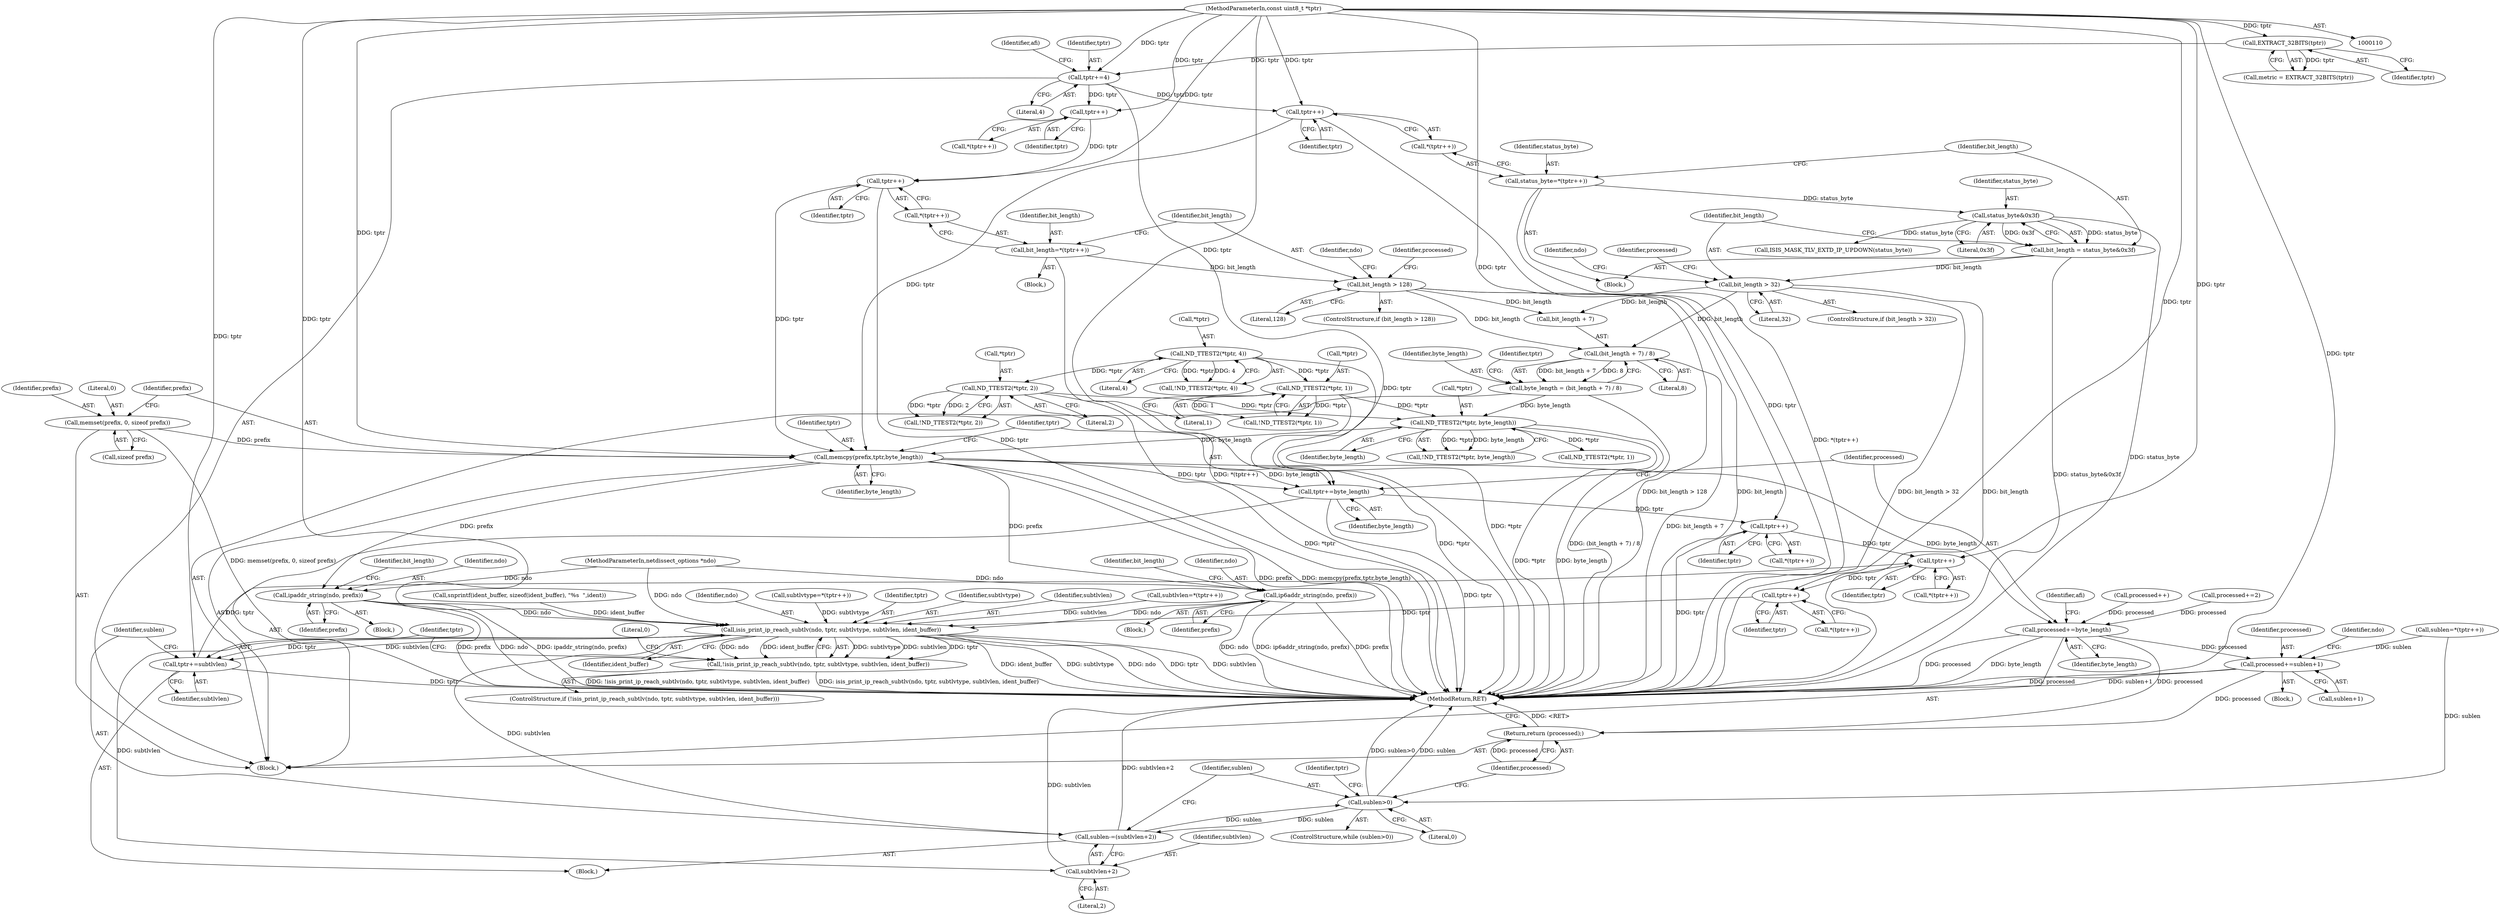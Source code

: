 digraph "0_tcpdump_979dcefd7b259e9e233f77fe1c5312793bfd948f@API" {
"1000249" [label="(Call,memcpy(prefix,tptr,byte_length))"];
"1000244" [label="(Call,memset(prefix, 0, sizeof prefix))"];
"1000206" [label="(Call,tptr++)"];
"1000201" [label="(Call,tptr++)"];
"1000141" [label="(Call,tptr+=4)"];
"1000136" [label="(Call,EXTRACT_32BITS(tptr))"];
"1000112" [label="(MethodParameterIn,const uint8_t *tptr)"];
"1000160" [label="(Call,tptr++)"];
"1000238" [label="(Call,ND_TTEST2(*tptr, byte_length))"];
"1000151" [label="(Call,ND_TTEST2(*tptr, 1))"];
"1000128" [label="(Call,ND_TTEST2(*tptr, 4))"];
"1000192" [label="(Call,ND_TTEST2(*tptr, 2))"];
"1000229" [label="(Call,byte_length = (bit_length + 7) / 8)"];
"1000231" [label="(Call,(bit_length + 7) / 8)"];
"1000209" [label="(Call,bit_length > 128)"];
"1000203" [label="(Call,bit_length=*(tptr++))"];
"1000168" [label="(Call,bit_length > 32)"];
"1000162" [label="(Call,bit_length = status_byte&0x3f)"];
"1000164" [label="(Call,status_byte&0x3f)"];
"1000157" [label="(Call,status_byte=*(tptr++))"];
"1000253" [label="(Call,tptr+=byte_length)"];
"1000362" [label="(Call,tptr++)"];
"1000391" [label="(Call,tptr++)"];
"1000396" [label="(Call,tptr++)"];
"1000406" [label="(Call,isis_print_ip_reach_subtlv(ndo, tptr, subtlvtype, subtlvlen, ident_buffer))"];
"1000405" [label="(Call,!isis_print_ip_reach_subtlv(ndo, tptr, subtlvtype, subtlvlen, ident_buffer))"];
"1000414" [label="(Call,tptr+=subtlvlen)"];
"1000417" [label="(Call,sublen-=(subtlvlen+2))"];
"1000376" [label="(Call,sublen>0)"];
"1000419" [label="(Call,subtlvlen+2)"];
"1000256" [label="(Call,processed+=byte_length)"];
"1000364" [label="(Call,processed+=sublen+1)"];
"1000422" [label="(Return,return (processed);)"];
"1000271" [label="(Call,ipaddr_string(ndo, prefix))"];
"1000288" [label="(Call,ip6addr_string(ndo, prefix))"];
"1000241" [label="(Identifier,byte_length)"];
"1000254" [label="(Identifier,tptr)"];
"1000112" [label="(MethodParameterIn,const uint8_t *tptr)"];
"1000231" [label="(Call,(bit_length + 7) / 8)"];
"1000229" [label="(Call,byte_length = (bit_length + 7) / 8)"];
"1000170" [label="(Literal,32)"];
"1000200" [label="(Call,*(tptr++))"];
"1000152" [label="(Call,*tptr)"];
"1000256" [label="(Call,processed+=byte_length)"];
"1000207" [label="(Identifier,tptr)"];
"1000249" [label="(Call,memcpy(prefix,tptr,byte_length))"];
"1000404" [label="(ControlStructure,if (!isis_print_ip_reach_subtlv(ndo, tptr, subtlvtype, subtlvlen, ident_buffer)))"];
"1000210" [label="(Identifier,bit_length)"];
"1000413" [label="(Literal,0)"];
"1000246" [label="(Literal,0)"];
"1000137" [label="(Identifier,tptr)"];
"1000129" [label="(Call,*tptr)"];
"1000289" [label="(Identifier,ndo)"];
"1000410" [label="(Identifier,subtlvlen)"];
"1000134" [label="(Call,metric = EXTRACT_32BITS(tptr))"];
"1000161" [label="(Identifier,tptr)"];
"1000157" [label="(Call,status_byte=*(tptr++))"];
"1000127" [label="(Call,!ND_TTEST2(*tptr, 4))"];
"1000422" [label="(Return,return (processed);)"];
"1000257" [label="(Identifier,processed)"];
"1000424" [label="(MethodReturn,RET)"];
"1000371" [label="(Identifier,ndo)"];
"1000271" [label="(Call,ipaddr_string(ndo, prefix))"];
"1000146" [label="(Identifier,afi)"];
"1000377" [label="(Identifier,sublen)"];
"1000230" [label="(Identifier,byte_length)"];
"1000195" [label="(Literal,2)"];
"1000245" [label="(Identifier,prefix)"];
"1000393" [label="(Call,subtlvlen=*(tptr++))"];
"1000128" [label="(Call,ND_TTEST2(*tptr, 4))"];
"1000398" [label="(Call,snprintf(ident_buffer, sizeof(ident_buffer), \"%s  \",ident))"];
"1000205" [label="(Call,*(tptr++))"];
"1000407" [label="(Identifier,ndo)"];
"1000419" [label="(Call,subtlvlen+2)"];
"1000203" [label="(Call,bit_length=*(tptr++))"];
"1000287" [label="(Block,)"];
"1000244" [label="(Call,memset(prefix, 0, sizeof prefix))"];
"1000131" [label="(Literal,4)"];
"1000261" [label="(Identifier,afi)"];
"1000406" [label="(Call,isis_print_ip_reach_subtlv(ndo, tptr, subtlvtype, subtlvlen, ident_buffer))"];
"1000162" [label="(Call,bit_length = status_byte&0x3f)"];
"1000202" [label="(Identifier,tptr)"];
"1000143" [label="(Literal,4)"];
"1000247" [label="(Call,sizeof prefix)"];
"1000291" [label="(Identifier,bit_length)"];
"1000238" [label="(Call,ND_TTEST2(*tptr, byte_length))"];
"1000141" [label="(Call,tptr+=4)"];
"1000250" [label="(Identifier,prefix)"];
"1000376" [label="(Call,sublen>0)"];
"1000191" [label="(Call,!ND_TTEST2(*tptr, 2))"];
"1000392" [label="(Identifier,tptr)"];
"1000397" [label="(Identifier,tptr)"];
"1000273" [label="(Identifier,prefix)"];
"1000288" [label="(Call,ip6addr_string(ndo, prefix))"];
"1000232" [label="(Call,bit_length + 7)"];
"1000183" [label="(Identifier,processed)"];
"1000395" [label="(Call,*(tptr++))"];
"1000251" [label="(Identifier,tptr)"];
"1000174" [label="(Identifier,ndo)"];
"1000414" [label="(Call,tptr+=subtlvlen)"];
"1000148" [label="(Block,)"];
"1000270" [label="(Block,)"];
"1000375" [label="(ControlStructure,while (sublen>0))"];
"1000192" [label="(Call,ND_TTEST2(*tptr, 2))"];
"1000363" [label="(Identifier,tptr)"];
"1000158" [label="(Identifier,status_byte)"];
"1000208" [label="(ControlStructure,if (bit_length > 128))"];
"1000154" [label="(Literal,1)"];
"1000418" [label="(Identifier,sublen)"];
"1000364" [label="(Call,processed+=sublen+1)"];
"1000362" [label="(Call,tptr++)"];
"1000193" [label="(Call,*tptr)"];
"1000379" [label="(Block,)"];
"1000366" [label="(Call,sublen+1)"];
"1000215" [label="(Identifier,ndo)"];
"1000411" [label="(Identifier,ident_buffer)"];
"1000391" [label="(Call,tptr++)"];
"1000167" [label="(ControlStructure,if (bit_length > 32))"];
"1000417" [label="(Call,sublen-=(subtlvlen+2))"];
"1000423" [label="(Identifier,processed)"];
"1000420" [label="(Identifier,subtlvlen)"];
"1000204" [label="(Identifier,bit_length)"];
"1000384" [label="(Identifier,tptr)"];
"1000350" [label="(Block,)"];
"1000201" [label="(Call,tptr++)"];
"1000239" [label="(Call,*tptr)"];
"1000189" [label="(Block,)"];
"1000168" [label="(Call,bit_length > 32)"];
"1000390" [label="(Call,*(tptr++))"];
"1000182" [label="(Call,processed++)"];
"1000272" [label="(Identifier,ndo)"];
"1000258" [label="(Identifier,byte_length)"];
"1000290" [label="(Identifier,prefix)"];
"1000165" [label="(Identifier,status_byte)"];
"1000164" [label="(Call,status_byte&0x3f)"];
"1000299" [label="(Call,ISIS_MASK_TLV_EXTD_IP_UPDOWN(status_byte))"];
"1000223" [label="(Call,processed+=2)"];
"1000237" [label="(Call,!ND_TTEST2(*tptr, byte_length))"];
"1000169" [label="(Identifier,bit_length)"];
"1000235" [label="(Literal,8)"];
"1000415" [label="(Identifier,tptr)"];
"1000388" [label="(Call,subtlvtype=*(tptr++))"];
"1000274" [label="(Identifier,bit_length)"];
"1000166" [label="(Literal,0x3f)"];
"1000111" [label="(MethodParameterIn,netdissect_options *ndo)"];
"1000206" [label="(Call,tptr++)"];
"1000160" [label="(Call,tptr++)"];
"1000365" [label="(Identifier,processed)"];
"1000252" [label="(Identifier,byte_length)"];
"1000361" [label="(Call,*(tptr++))"];
"1000408" [label="(Identifier,tptr)"];
"1000224" [label="(Identifier,processed)"];
"1000209" [label="(Call,bit_length > 128)"];
"1000151" [label="(Call,ND_TTEST2(*tptr, 1))"];
"1000150" [label="(Call,!ND_TTEST2(*tptr, 1))"];
"1000136" [label="(Call,EXTRACT_32BITS(tptr))"];
"1000253" [label="(Call,tptr+=byte_length)"];
"1000115" [label="(Block,)"];
"1000240" [label="(Identifier,tptr)"];
"1000396" [label="(Call,tptr++)"];
"1000416" [label="(Identifier,subtlvlen)"];
"1000142" [label="(Identifier,tptr)"];
"1000359" [label="(Call,sublen=*(tptr++))"];
"1000353" [label="(Call,ND_TTEST2(*tptr, 1))"];
"1000378" [label="(Literal,0)"];
"1000409" [label="(Identifier,subtlvtype)"];
"1000421" [label="(Literal,2)"];
"1000405" [label="(Call,!isis_print_ip_reach_subtlv(ndo, tptr, subtlvtype, subtlvlen, ident_buffer))"];
"1000159" [label="(Call,*(tptr++))"];
"1000255" [label="(Identifier,byte_length)"];
"1000211" [label="(Literal,128)"];
"1000163" [label="(Identifier,bit_length)"];
"1000249" -> "1000115"  [label="AST: "];
"1000249" -> "1000252"  [label="CFG: "];
"1000250" -> "1000249"  [label="AST: "];
"1000251" -> "1000249"  [label="AST: "];
"1000252" -> "1000249"  [label="AST: "];
"1000254" -> "1000249"  [label="CFG: "];
"1000249" -> "1000424"  [label="DDG: prefix"];
"1000249" -> "1000424"  [label="DDG: memcpy(prefix,tptr,byte_length)"];
"1000244" -> "1000249"  [label="DDG: prefix"];
"1000206" -> "1000249"  [label="DDG: tptr"];
"1000160" -> "1000249"  [label="DDG: tptr"];
"1000112" -> "1000249"  [label="DDG: tptr"];
"1000238" -> "1000249"  [label="DDG: byte_length"];
"1000249" -> "1000253"  [label="DDG: byte_length"];
"1000249" -> "1000253"  [label="DDG: tptr"];
"1000249" -> "1000256"  [label="DDG: byte_length"];
"1000249" -> "1000271"  [label="DDG: prefix"];
"1000249" -> "1000288"  [label="DDG: prefix"];
"1000244" -> "1000115"  [label="AST: "];
"1000244" -> "1000247"  [label="CFG: "];
"1000245" -> "1000244"  [label="AST: "];
"1000246" -> "1000244"  [label="AST: "];
"1000247" -> "1000244"  [label="AST: "];
"1000250" -> "1000244"  [label="CFG: "];
"1000244" -> "1000424"  [label="DDG: memset(prefix, 0, sizeof prefix)"];
"1000206" -> "1000205"  [label="AST: "];
"1000206" -> "1000207"  [label="CFG: "];
"1000207" -> "1000206"  [label="AST: "];
"1000205" -> "1000206"  [label="CFG: "];
"1000206" -> "1000424"  [label="DDG: tptr"];
"1000201" -> "1000206"  [label="DDG: tptr"];
"1000112" -> "1000206"  [label="DDG: tptr"];
"1000201" -> "1000200"  [label="AST: "];
"1000201" -> "1000202"  [label="CFG: "];
"1000202" -> "1000201"  [label="AST: "];
"1000200" -> "1000201"  [label="CFG: "];
"1000141" -> "1000201"  [label="DDG: tptr"];
"1000112" -> "1000201"  [label="DDG: tptr"];
"1000141" -> "1000115"  [label="AST: "];
"1000141" -> "1000143"  [label="CFG: "];
"1000142" -> "1000141"  [label="AST: "];
"1000143" -> "1000141"  [label="AST: "];
"1000146" -> "1000141"  [label="CFG: "];
"1000141" -> "1000424"  [label="DDG: tptr"];
"1000136" -> "1000141"  [label="DDG: tptr"];
"1000112" -> "1000141"  [label="DDG: tptr"];
"1000141" -> "1000160"  [label="DDG: tptr"];
"1000136" -> "1000134"  [label="AST: "];
"1000136" -> "1000137"  [label="CFG: "];
"1000137" -> "1000136"  [label="AST: "];
"1000134" -> "1000136"  [label="CFG: "];
"1000136" -> "1000134"  [label="DDG: tptr"];
"1000112" -> "1000136"  [label="DDG: tptr"];
"1000112" -> "1000110"  [label="AST: "];
"1000112" -> "1000424"  [label="DDG: tptr"];
"1000112" -> "1000160"  [label="DDG: tptr"];
"1000112" -> "1000253"  [label="DDG: tptr"];
"1000112" -> "1000362"  [label="DDG: tptr"];
"1000112" -> "1000391"  [label="DDG: tptr"];
"1000112" -> "1000396"  [label="DDG: tptr"];
"1000112" -> "1000406"  [label="DDG: tptr"];
"1000112" -> "1000414"  [label="DDG: tptr"];
"1000160" -> "1000159"  [label="AST: "];
"1000160" -> "1000161"  [label="CFG: "];
"1000161" -> "1000160"  [label="AST: "];
"1000159" -> "1000160"  [label="CFG: "];
"1000160" -> "1000424"  [label="DDG: tptr"];
"1000238" -> "1000237"  [label="AST: "];
"1000238" -> "1000241"  [label="CFG: "];
"1000239" -> "1000238"  [label="AST: "];
"1000241" -> "1000238"  [label="AST: "];
"1000237" -> "1000238"  [label="CFG: "];
"1000238" -> "1000424"  [label="DDG: *tptr"];
"1000238" -> "1000424"  [label="DDG: byte_length"];
"1000238" -> "1000237"  [label="DDG: *tptr"];
"1000238" -> "1000237"  [label="DDG: byte_length"];
"1000151" -> "1000238"  [label="DDG: *tptr"];
"1000192" -> "1000238"  [label="DDG: *tptr"];
"1000229" -> "1000238"  [label="DDG: byte_length"];
"1000238" -> "1000353"  [label="DDG: *tptr"];
"1000151" -> "1000150"  [label="AST: "];
"1000151" -> "1000154"  [label="CFG: "];
"1000152" -> "1000151"  [label="AST: "];
"1000154" -> "1000151"  [label="AST: "];
"1000150" -> "1000151"  [label="CFG: "];
"1000151" -> "1000424"  [label="DDG: *tptr"];
"1000151" -> "1000150"  [label="DDG: *tptr"];
"1000151" -> "1000150"  [label="DDG: 1"];
"1000128" -> "1000151"  [label="DDG: *tptr"];
"1000128" -> "1000127"  [label="AST: "];
"1000128" -> "1000131"  [label="CFG: "];
"1000129" -> "1000128"  [label="AST: "];
"1000131" -> "1000128"  [label="AST: "];
"1000127" -> "1000128"  [label="CFG: "];
"1000128" -> "1000424"  [label="DDG: *tptr"];
"1000128" -> "1000127"  [label="DDG: *tptr"];
"1000128" -> "1000127"  [label="DDG: 4"];
"1000128" -> "1000192"  [label="DDG: *tptr"];
"1000192" -> "1000191"  [label="AST: "];
"1000192" -> "1000195"  [label="CFG: "];
"1000193" -> "1000192"  [label="AST: "];
"1000195" -> "1000192"  [label="AST: "];
"1000191" -> "1000192"  [label="CFG: "];
"1000192" -> "1000424"  [label="DDG: *tptr"];
"1000192" -> "1000191"  [label="DDG: *tptr"];
"1000192" -> "1000191"  [label="DDG: 2"];
"1000229" -> "1000115"  [label="AST: "];
"1000229" -> "1000231"  [label="CFG: "];
"1000230" -> "1000229"  [label="AST: "];
"1000231" -> "1000229"  [label="AST: "];
"1000240" -> "1000229"  [label="CFG: "];
"1000229" -> "1000424"  [label="DDG: (bit_length + 7) / 8"];
"1000231" -> "1000229"  [label="DDG: bit_length + 7"];
"1000231" -> "1000229"  [label="DDG: 8"];
"1000231" -> "1000235"  [label="CFG: "];
"1000232" -> "1000231"  [label="AST: "];
"1000235" -> "1000231"  [label="AST: "];
"1000231" -> "1000424"  [label="DDG: bit_length + 7"];
"1000209" -> "1000231"  [label="DDG: bit_length"];
"1000168" -> "1000231"  [label="DDG: bit_length"];
"1000209" -> "1000208"  [label="AST: "];
"1000209" -> "1000211"  [label="CFG: "];
"1000210" -> "1000209"  [label="AST: "];
"1000211" -> "1000209"  [label="AST: "];
"1000215" -> "1000209"  [label="CFG: "];
"1000224" -> "1000209"  [label="CFG: "];
"1000209" -> "1000424"  [label="DDG: bit_length > 128"];
"1000209" -> "1000424"  [label="DDG: bit_length"];
"1000203" -> "1000209"  [label="DDG: bit_length"];
"1000209" -> "1000232"  [label="DDG: bit_length"];
"1000203" -> "1000189"  [label="AST: "];
"1000203" -> "1000205"  [label="CFG: "];
"1000204" -> "1000203"  [label="AST: "];
"1000205" -> "1000203"  [label="AST: "];
"1000210" -> "1000203"  [label="CFG: "];
"1000203" -> "1000424"  [label="DDG: *(tptr++)"];
"1000168" -> "1000167"  [label="AST: "];
"1000168" -> "1000170"  [label="CFG: "];
"1000169" -> "1000168"  [label="AST: "];
"1000170" -> "1000168"  [label="AST: "];
"1000174" -> "1000168"  [label="CFG: "];
"1000183" -> "1000168"  [label="CFG: "];
"1000168" -> "1000424"  [label="DDG: bit_length > 32"];
"1000168" -> "1000424"  [label="DDG: bit_length"];
"1000162" -> "1000168"  [label="DDG: bit_length"];
"1000168" -> "1000232"  [label="DDG: bit_length"];
"1000162" -> "1000148"  [label="AST: "];
"1000162" -> "1000164"  [label="CFG: "];
"1000163" -> "1000162"  [label="AST: "];
"1000164" -> "1000162"  [label="AST: "];
"1000169" -> "1000162"  [label="CFG: "];
"1000162" -> "1000424"  [label="DDG: status_byte&0x3f"];
"1000164" -> "1000162"  [label="DDG: status_byte"];
"1000164" -> "1000162"  [label="DDG: 0x3f"];
"1000164" -> "1000166"  [label="CFG: "];
"1000165" -> "1000164"  [label="AST: "];
"1000166" -> "1000164"  [label="AST: "];
"1000164" -> "1000424"  [label="DDG: status_byte"];
"1000157" -> "1000164"  [label="DDG: status_byte"];
"1000164" -> "1000299"  [label="DDG: status_byte"];
"1000157" -> "1000148"  [label="AST: "];
"1000157" -> "1000159"  [label="CFG: "];
"1000158" -> "1000157"  [label="AST: "];
"1000159" -> "1000157"  [label="AST: "];
"1000163" -> "1000157"  [label="CFG: "];
"1000157" -> "1000424"  [label="DDG: *(tptr++)"];
"1000253" -> "1000115"  [label="AST: "];
"1000253" -> "1000255"  [label="CFG: "];
"1000254" -> "1000253"  [label="AST: "];
"1000255" -> "1000253"  [label="AST: "];
"1000257" -> "1000253"  [label="CFG: "];
"1000253" -> "1000424"  [label="DDG: tptr"];
"1000253" -> "1000362"  [label="DDG: tptr"];
"1000362" -> "1000361"  [label="AST: "];
"1000362" -> "1000363"  [label="CFG: "];
"1000363" -> "1000362"  [label="AST: "];
"1000361" -> "1000362"  [label="CFG: "];
"1000362" -> "1000424"  [label="DDG: tptr"];
"1000362" -> "1000391"  [label="DDG: tptr"];
"1000391" -> "1000390"  [label="AST: "];
"1000391" -> "1000392"  [label="CFG: "];
"1000392" -> "1000391"  [label="AST: "];
"1000390" -> "1000391"  [label="CFG: "];
"1000414" -> "1000391"  [label="DDG: tptr"];
"1000391" -> "1000396"  [label="DDG: tptr"];
"1000396" -> "1000395"  [label="AST: "];
"1000396" -> "1000397"  [label="CFG: "];
"1000397" -> "1000396"  [label="AST: "];
"1000395" -> "1000396"  [label="CFG: "];
"1000396" -> "1000406"  [label="DDG: tptr"];
"1000406" -> "1000405"  [label="AST: "];
"1000406" -> "1000411"  [label="CFG: "];
"1000407" -> "1000406"  [label="AST: "];
"1000408" -> "1000406"  [label="AST: "];
"1000409" -> "1000406"  [label="AST: "];
"1000410" -> "1000406"  [label="AST: "];
"1000411" -> "1000406"  [label="AST: "];
"1000405" -> "1000406"  [label="CFG: "];
"1000406" -> "1000424"  [label="DDG: ident_buffer"];
"1000406" -> "1000424"  [label="DDG: subtlvtype"];
"1000406" -> "1000424"  [label="DDG: ndo"];
"1000406" -> "1000424"  [label="DDG: tptr"];
"1000406" -> "1000424"  [label="DDG: subtlvlen"];
"1000406" -> "1000405"  [label="DDG: subtlvtype"];
"1000406" -> "1000405"  [label="DDG: subtlvlen"];
"1000406" -> "1000405"  [label="DDG: tptr"];
"1000406" -> "1000405"  [label="DDG: ndo"];
"1000406" -> "1000405"  [label="DDG: ident_buffer"];
"1000288" -> "1000406"  [label="DDG: ndo"];
"1000271" -> "1000406"  [label="DDG: ndo"];
"1000111" -> "1000406"  [label="DDG: ndo"];
"1000388" -> "1000406"  [label="DDG: subtlvtype"];
"1000393" -> "1000406"  [label="DDG: subtlvlen"];
"1000398" -> "1000406"  [label="DDG: ident_buffer"];
"1000406" -> "1000414"  [label="DDG: subtlvlen"];
"1000406" -> "1000414"  [label="DDG: tptr"];
"1000406" -> "1000417"  [label="DDG: subtlvlen"];
"1000406" -> "1000419"  [label="DDG: subtlvlen"];
"1000405" -> "1000404"  [label="AST: "];
"1000413" -> "1000405"  [label="CFG: "];
"1000415" -> "1000405"  [label="CFG: "];
"1000405" -> "1000424"  [label="DDG: !isis_print_ip_reach_subtlv(ndo, tptr, subtlvtype, subtlvlen, ident_buffer)"];
"1000405" -> "1000424"  [label="DDG: isis_print_ip_reach_subtlv(ndo, tptr, subtlvtype, subtlvlen, ident_buffer)"];
"1000414" -> "1000379"  [label="AST: "];
"1000414" -> "1000416"  [label="CFG: "];
"1000415" -> "1000414"  [label="AST: "];
"1000416" -> "1000414"  [label="AST: "];
"1000418" -> "1000414"  [label="CFG: "];
"1000414" -> "1000424"  [label="DDG: tptr"];
"1000417" -> "1000379"  [label="AST: "];
"1000417" -> "1000419"  [label="CFG: "];
"1000418" -> "1000417"  [label="AST: "];
"1000419" -> "1000417"  [label="AST: "];
"1000377" -> "1000417"  [label="CFG: "];
"1000417" -> "1000424"  [label="DDG: subtlvlen+2"];
"1000417" -> "1000376"  [label="DDG: sublen"];
"1000376" -> "1000417"  [label="DDG: sublen"];
"1000376" -> "1000375"  [label="AST: "];
"1000376" -> "1000378"  [label="CFG: "];
"1000377" -> "1000376"  [label="AST: "];
"1000378" -> "1000376"  [label="AST: "];
"1000384" -> "1000376"  [label="CFG: "];
"1000423" -> "1000376"  [label="CFG: "];
"1000376" -> "1000424"  [label="DDG: sublen>0"];
"1000376" -> "1000424"  [label="DDG: sublen"];
"1000359" -> "1000376"  [label="DDG: sublen"];
"1000419" -> "1000421"  [label="CFG: "];
"1000420" -> "1000419"  [label="AST: "];
"1000421" -> "1000419"  [label="AST: "];
"1000419" -> "1000424"  [label="DDG: subtlvlen"];
"1000256" -> "1000115"  [label="AST: "];
"1000256" -> "1000258"  [label="CFG: "];
"1000257" -> "1000256"  [label="AST: "];
"1000258" -> "1000256"  [label="AST: "];
"1000261" -> "1000256"  [label="CFG: "];
"1000256" -> "1000424"  [label="DDG: byte_length"];
"1000256" -> "1000424"  [label="DDG: processed"];
"1000182" -> "1000256"  [label="DDG: processed"];
"1000223" -> "1000256"  [label="DDG: processed"];
"1000256" -> "1000364"  [label="DDG: processed"];
"1000256" -> "1000422"  [label="DDG: processed"];
"1000364" -> "1000350"  [label="AST: "];
"1000364" -> "1000366"  [label="CFG: "];
"1000365" -> "1000364"  [label="AST: "];
"1000366" -> "1000364"  [label="AST: "];
"1000371" -> "1000364"  [label="CFG: "];
"1000364" -> "1000424"  [label="DDG: processed"];
"1000364" -> "1000424"  [label="DDG: sublen+1"];
"1000359" -> "1000364"  [label="DDG: sublen"];
"1000364" -> "1000422"  [label="DDG: processed"];
"1000422" -> "1000115"  [label="AST: "];
"1000422" -> "1000423"  [label="CFG: "];
"1000423" -> "1000422"  [label="AST: "];
"1000424" -> "1000422"  [label="CFG: "];
"1000422" -> "1000424"  [label="DDG: <RET>"];
"1000423" -> "1000422"  [label="DDG: processed"];
"1000271" -> "1000270"  [label="AST: "];
"1000271" -> "1000273"  [label="CFG: "];
"1000272" -> "1000271"  [label="AST: "];
"1000273" -> "1000271"  [label="AST: "];
"1000274" -> "1000271"  [label="CFG: "];
"1000271" -> "1000424"  [label="DDG: prefix"];
"1000271" -> "1000424"  [label="DDG: ndo"];
"1000271" -> "1000424"  [label="DDG: ipaddr_string(ndo, prefix)"];
"1000111" -> "1000271"  [label="DDG: ndo"];
"1000288" -> "1000287"  [label="AST: "];
"1000288" -> "1000290"  [label="CFG: "];
"1000289" -> "1000288"  [label="AST: "];
"1000290" -> "1000288"  [label="AST: "];
"1000291" -> "1000288"  [label="CFG: "];
"1000288" -> "1000424"  [label="DDG: prefix"];
"1000288" -> "1000424"  [label="DDG: ndo"];
"1000288" -> "1000424"  [label="DDG: ip6addr_string(ndo, prefix)"];
"1000111" -> "1000288"  [label="DDG: ndo"];
}
